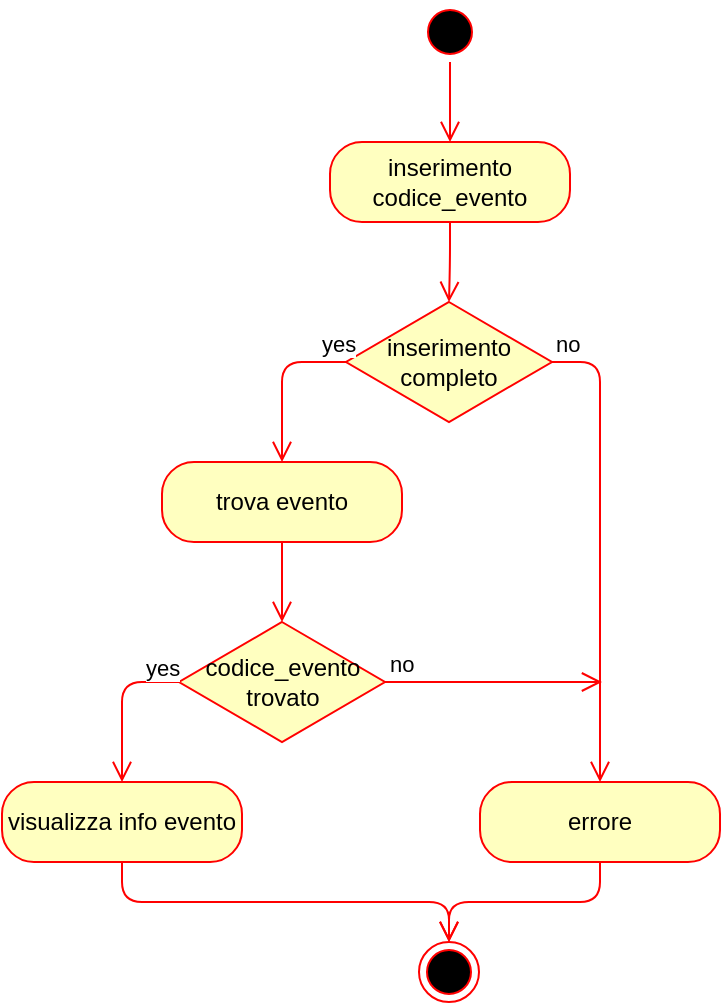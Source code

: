 <mxfile version="14.3.0" type="device"><diagram id="08PLVUxyIhAZIKsON1YJ" name="Page-1"><mxGraphModel dx="1038" dy="477" grid="1" gridSize="10" guides="1" tooltips="1" connect="1" arrows="1" fold="1" page="1" pageScale="1" pageWidth="827" pageHeight="1169" math="0" shadow="0"><root><mxCell id="0"/><mxCell id="1" parent="0"/><mxCell id="68bMyxoneRKOytZdBDVR-1" value="" style="ellipse;html=1;shape=startState;fillColor=#000000;strokeColor=#ff0000;" vertex="1" parent="1"><mxGeometry x="389" y="170" width="30" height="30" as="geometry"/></mxCell><mxCell id="68bMyxoneRKOytZdBDVR-2" value="" style="edgeStyle=orthogonalEdgeStyle;html=1;verticalAlign=bottom;endArrow=open;endSize=8;strokeColor=#ff0000;entryX=0.5;entryY=0;entryDx=0;entryDy=0;" edge="1" parent="1" source="68bMyxoneRKOytZdBDVR-1" target="68bMyxoneRKOytZdBDVR-3"><mxGeometry relative="1" as="geometry"><mxPoint x="404" y="250" as="targetPoint"/></mxGeometry></mxCell><mxCell id="68bMyxoneRKOytZdBDVR-3" value="inserimento codice_evento" style="rounded=1;whiteSpace=wrap;html=1;arcSize=40;fontColor=#000000;fillColor=#ffffc0;strokeColor=#ff0000;" vertex="1" parent="1"><mxGeometry x="344" y="240" width="120" height="40" as="geometry"/></mxCell><mxCell id="68bMyxoneRKOytZdBDVR-4" value="" style="edgeStyle=orthogonalEdgeStyle;html=1;verticalAlign=bottom;endArrow=open;endSize=8;strokeColor=#ff0000;entryX=0.5;entryY=0;entryDx=0;entryDy=0;" edge="1" parent="1" source="68bMyxoneRKOytZdBDVR-3" target="68bMyxoneRKOytZdBDVR-5"><mxGeometry relative="1" as="geometry"><mxPoint x="404" y="350" as="targetPoint"/></mxGeometry></mxCell><mxCell id="68bMyxoneRKOytZdBDVR-5" value="inserimento completo" style="rhombus;whiteSpace=wrap;html=1;fillColor=#ffffc0;strokeColor=#ff0000;" vertex="1" parent="1"><mxGeometry x="352" y="320" width="103" height="60" as="geometry"/></mxCell><mxCell id="68bMyxoneRKOytZdBDVR-6" value="no" style="html=1;align=left;verticalAlign=bottom;endArrow=open;endSize=8;strokeColor=#ff0000;entryX=0.5;entryY=0;entryDx=0;entryDy=0;exitX=1;exitY=0.5;exitDx=0;exitDy=0;" edge="1" parent="1" source="68bMyxoneRKOytZdBDVR-5" target="68bMyxoneRKOytZdBDVR-8"><mxGeometry x="-1" relative="1" as="geometry"><mxPoint x="543" y="380" as="targetPoint"/><Array as="points"><mxPoint x="479" y="350"/></Array></mxGeometry></mxCell><mxCell id="68bMyxoneRKOytZdBDVR-7" value="yes" style="html=1;align=left;verticalAlign=top;endArrow=open;endSize=8;strokeColor=#ff0000;exitX=0;exitY=0.5;exitDx=0;exitDy=0;entryX=0.5;entryY=0;entryDx=0;entryDy=0;" edge="1" parent="1" source="68bMyxoneRKOytZdBDVR-5" target="68bMyxoneRKOytZdBDVR-9"><mxGeometry x="-0.658" y="-22" relative="1" as="geometry"><mxPoint x="100" y="350" as="targetPoint"/><mxPoint x="346.101" y="372.059" as="sourcePoint"/><Array as="points"><mxPoint x="320" y="350"/></Array><mxPoint as="offset"/></mxGeometry></mxCell><mxCell id="68bMyxoneRKOytZdBDVR-8" value="errore" style="rounded=1;whiteSpace=wrap;html=1;arcSize=40;fontColor=#000000;fillColor=#ffffc0;strokeColor=#ff0000;" vertex="1" parent="1"><mxGeometry x="419" y="560" width="120" height="40" as="geometry"/></mxCell><mxCell id="68bMyxoneRKOytZdBDVR-9" value="trova evento" style="rounded=1;whiteSpace=wrap;html=1;arcSize=40;fontColor=#000000;fillColor=#ffffc0;strokeColor=#ff0000;" vertex="1" parent="1"><mxGeometry x="260" y="400" width="120" height="40" as="geometry"/></mxCell><mxCell id="68bMyxoneRKOytZdBDVR-10" value="" style="edgeStyle=orthogonalEdgeStyle;html=1;verticalAlign=bottom;endArrow=open;endSize=8;strokeColor=#ff0000;exitX=0.5;exitY=1;exitDx=0;exitDy=0;entryX=0.5;entryY=0;entryDx=0;entryDy=0;" edge="1" parent="1" source="68bMyxoneRKOytZdBDVR-9" target="68bMyxoneRKOytZdBDVR-11"><mxGeometry relative="1" as="geometry"><mxPoint x="290" y="560" as="targetPoint"/><Array as="points"/></mxGeometry></mxCell><mxCell id="68bMyxoneRKOytZdBDVR-11" value="codice_evento trovato" style="rhombus;whiteSpace=wrap;html=1;fillColor=#ffffc0;strokeColor=#ff0000;" vertex="1" parent="1"><mxGeometry x="268.5" y="480" width="103" height="60" as="geometry"/></mxCell><mxCell id="68bMyxoneRKOytZdBDVR-12" value="no" style="html=1;align=left;verticalAlign=bottom;endArrow=open;endSize=8;strokeColor=#ff0000;" edge="1" parent="1" source="68bMyxoneRKOytZdBDVR-11"><mxGeometry x="-1" relative="1" as="geometry"><mxPoint x="480" y="510" as="targetPoint"/></mxGeometry></mxCell><mxCell id="68bMyxoneRKOytZdBDVR-13" value="yes" style="html=1;align=left;verticalAlign=top;endArrow=open;endSize=8;strokeColor=#ff0000;entryX=0.5;entryY=0;entryDx=0;entryDy=0;" edge="1" parent="1" source="68bMyxoneRKOytZdBDVR-11" target="68bMyxoneRKOytZdBDVR-14"><mxGeometry x="-0.529" y="-20" relative="1" as="geometry"><mxPoint x="403" y="670" as="targetPoint"/><Array as="points"><mxPoint x="240" y="510"/></Array><mxPoint as="offset"/></mxGeometry></mxCell><mxCell id="68bMyxoneRKOytZdBDVR-14" value="visualizza info evento" style="rounded=1;whiteSpace=wrap;html=1;arcSize=40;fontColor=#000000;fillColor=#ffffc0;strokeColor=#ff0000;" vertex="1" parent="1"><mxGeometry x="180" y="560" width="120" height="40" as="geometry"/></mxCell><mxCell id="68bMyxoneRKOytZdBDVR-15" value="" style="edgeStyle=orthogonalEdgeStyle;html=1;verticalAlign=bottom;endArrow=open;endSize=8;strokeColor=#ff0000;exitX=0.5;exitY=1;exitDx=0;exitDy=0;entryX=0.5;entryY=0;entryDx=0;entryDy=0;" edge="1" parent="1" source="68bMyxoneRKOytZdBDVR-14" target="68bMyxoneRKOytZdBDVR-16"><mxGeometry relative="1" as="geometry"><mxPoint x="240" y="640" as="targetPoint"/><mxPoint x="330" y="450" as="sourcePoint"/><Array as="points"><mxPoint x="240" y="620"/><mxPoint x="404" y="620"/></Array></mxGeometry></mxCell><mxCell id="68bMyxoneRKOytZdBDVR-16" value="" style="ellipse;html=1;shape=endState;fillColor=#000000;strokeColor=#ff0000;" vertex="1" parent="1"><mxGeometry x="388.5" y="640" width="30" height="30" as="geometry"/></mxCell><mxCell id="68bMyxoneRKOytZdBDVR-17" value="" style="edgeStyle=orthogonalEdgeStyle;html=1;verticalAlign=bottom;endArrow=open;endSize=8;strokeColor=#ff0000;exitX=0.5;exitY=1;exitDx=0;exitDy=0;entryX=0.5;entryY=0;entryDx=0;entryDy=0;" edge="1" parent="1" source="68bMyxoneRKOytZdBDVR-8" target="68bMyxoneRKOytZdBDVR-16"><mxGeometry relative="1" as="geometry"><mxPoint x="320" y="810" as="targetPoint"/><mxPoint x="170" y="770" as="sourcePoint"/></mxGeometry></mxCell></root></mxGraphModel></diagram></mxfile>